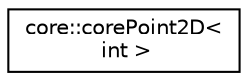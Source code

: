 digraph "Graphical Class Hierarchy"
{
  edge [fontname="Helvetica",fontsize="10",labelfontname="Helvetica",labelfontsize="10"];
  node [fontname="Helvetica",fontsize="10",shape=record];
  rankdir="LR";
  Node1 [label="core::corePoint2D\<\l int \>",height=0.2,width=0.4,color="black", fillcolor="white", style="filled",URL="$structcore_1_1core_point2_d.html"];
}
